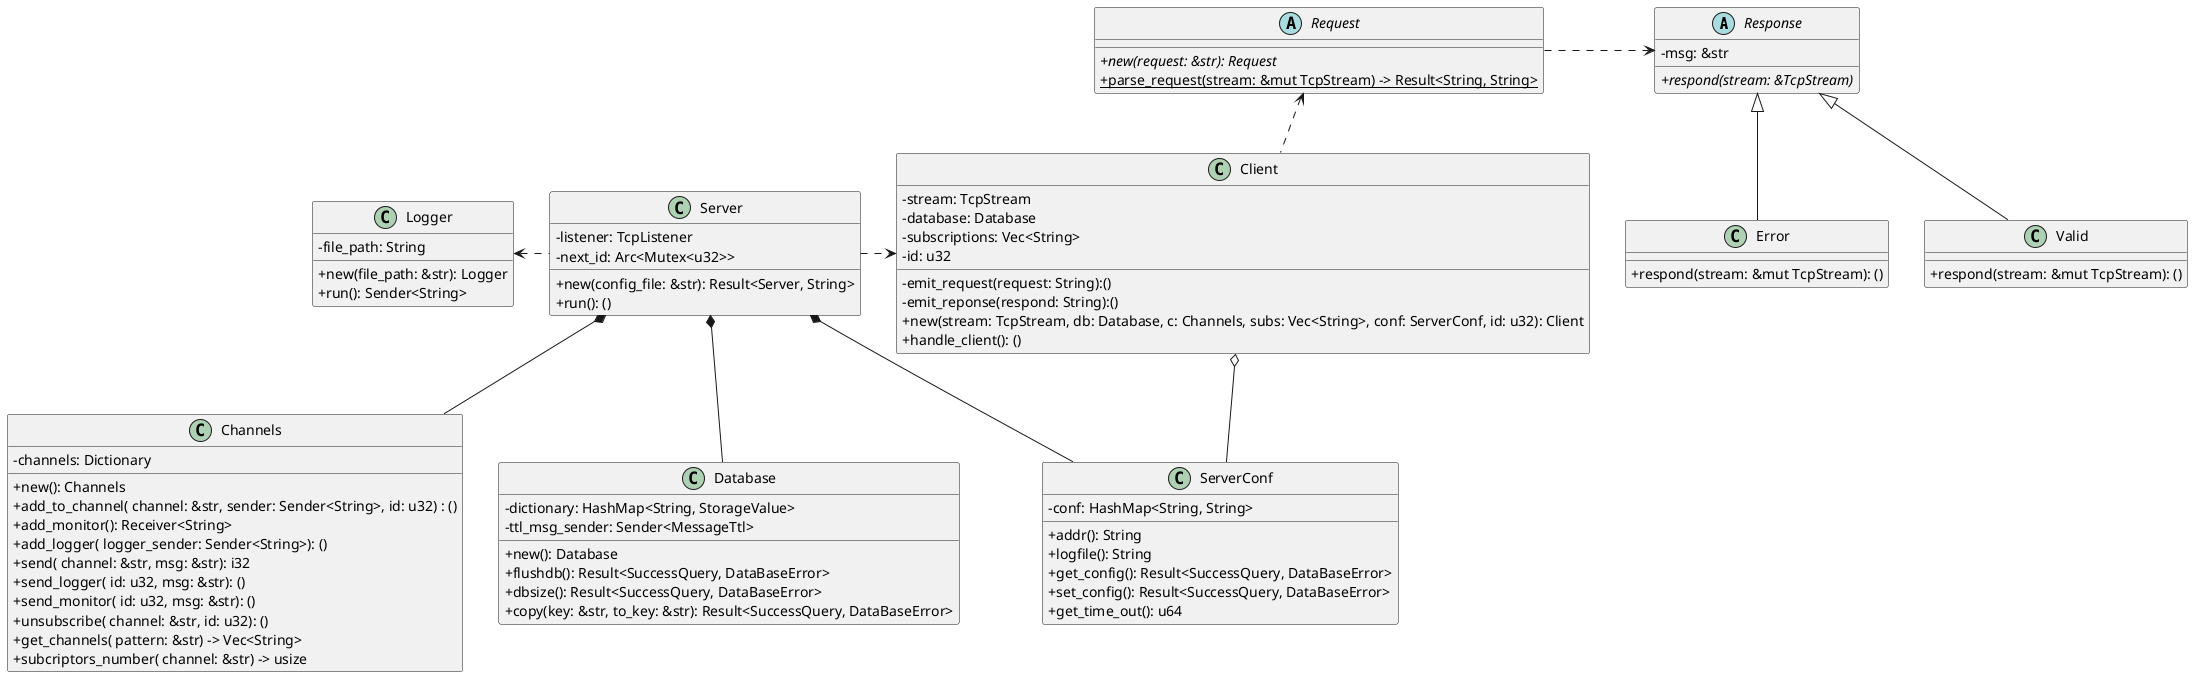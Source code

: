 @startuml redis
skinparam ClassAttributeIconSize 0
hide interface fields

abstract Response
abstract Request

Class Server {
    -listener: TcpListener
    -next_id: Arc<Mutex<u32>>
    +new(config_file: &str): Result<Server, String>
    + run(): ()
}

Class Client{
    -stream: TcpStream
    -database: Database
    -subscriptions: Vec<String>
    -id: u32
    -emit_request(request: String):()
    -emit_reponse(respond: String):()
    +new(stream: TcpStream, db: Database, c: Channels, subs: Vec<String>, conf: ServerConf, id: u32): Client
    +handle_client(): ()
}

Class Channels{
    - channels: Dictionary
    + new(): Channels
    + add_to_channel( channel: &str, sender: Sender<String>, id: u32) : ()
    + add_monitor(): Receiver<String>
    + add_logger( logger_sender: Sender<String>): ()
    + send( channel: &str, msg: &str): i32
    + send_logger( id: u32, msg: &str): ()
    + send_monitor( id: u32, msg: &str): ()
    + unsubscribe( channel: &str, id: u32): ()
    + get_channels( pattern: &str) -> Vec<String>
    + subcriptors_number( channel: &str) -> usize
}

Class Database {
    - dictionary: HashMap<String, StorageValue>
    -ttl_msg_sender: Sender<MessageTtl>
    + new(): Database
    + flushdb(): Result<SuccessQuery, DataBaseError>
    + dbsize(): Result<SuccessQuery, DataBaseError>
    + copy(key: &str, to_key: &str): Result<SuccessQuery, DataBaseError>
}

Class ServerConf {
    - conf: HashMap<String, String>
    + addr(): String
    + logfile(): String
    + get_config(): Result<SuccessQuery, DataBaseError>
    + set_config(): Result<SuccessQuery, DataBaseError>
    + get_time_out(): u64
}

Class Logger {
    - file_path: String
    + new(file_path: &str): Logger
    + run(): Sender<String>
}

abstract Class Request {
    +{abstract}new(request: &str): Request
    +{static}parse_request(stream: &mut TcpStream) -> Result<String, String>
}

abstract Class Response {
    -msg: &str
    +{abstract}respond(stream: &TcpStream)
}

Class Valid{
    +respond(stream: &mut TcpStream): ()
}

Class Error{
    +respond(stream: &mut TcpStream): ()
}


Server *-- Database
Server *-- ServerConf
Server *-- Channels
Server .left.> Logger
Server .right.> Client

Client .up.> Request
Client o--ServerConf

Request .right.> Response

Response <|-- Valid
Response <|-- Error


@enduml
